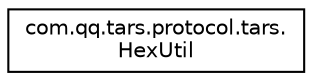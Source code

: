 digraph "Graphical Class Hierarchy"
{
  edge [fontname="Helvetica",fontsize="10",labelfontname="Helvetica",labelfontsize="10"];
  node [fontname="Helvetica",fontsize="10",shape=record];
  rankdir="LR";
  Node0 [label="com.qq.tars.protocol.tars.\lHexUtil",height=0.2,width=0.4,color="black", fillcolor="white", style="filled",URL="$classcom_1_1qq_1_1tars_1_1protocol_1_1tars_1_1HexUtil.html"];
}
